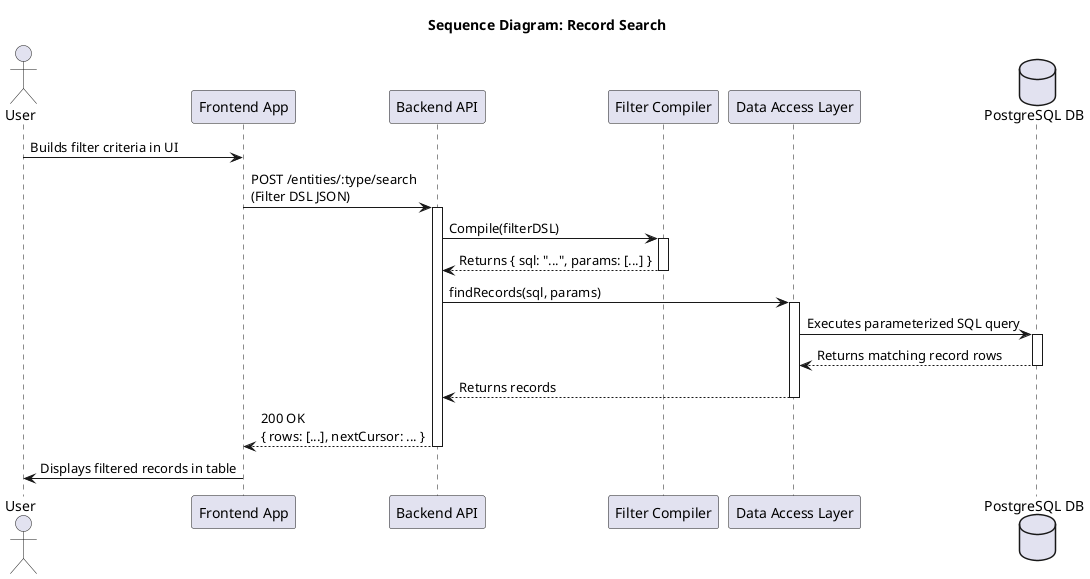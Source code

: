 @startuml
title Sequence Diagram: Record Search

actor User
participant "Frontend App" as FE
participant "Backend API" as API
participant "Filter Compiler" as Compiler
participant "Data Access Layer" as DAL
database "PostgreSQL DB" as DB

User -> FE : Builds filter criteria in UI
FE -> API : POST /entities/:type/search\n(Filter DSL JSON)

activate API
API -> Compiler : Compile(filterDSL)
activate Compiler
Compiler --> API : Returns { sql: "...", params: [...] }
deactivate Compiler

API -> DAL : findRecords(sql, params)
activate DAL
DAL -> DB : Executes parameterized SQL query
activate DB
DB --> DAL : Returns matching record rows
deactivate DB
DAL --> API : Returns records
deactivate DAL

API --> FE : 200 OK\n{ rows: [...], nextCursor: ... }
deactivate API
FE -> User : Displays filtered records in table

@enduml